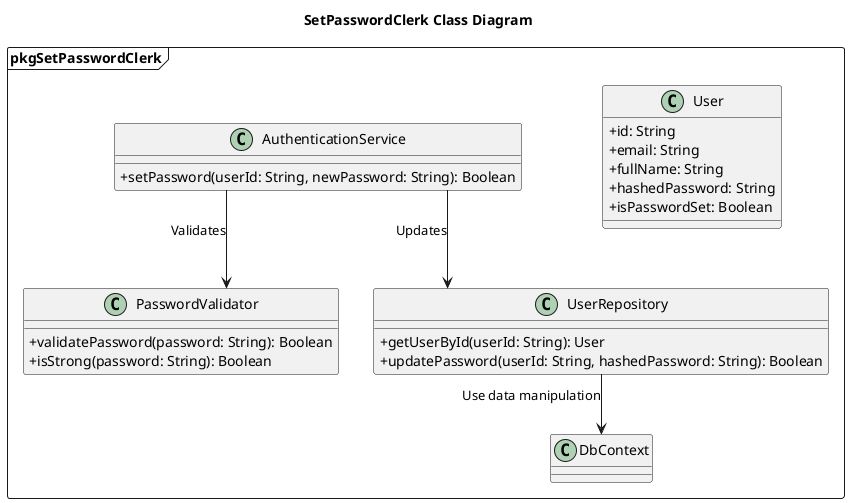 @startuml SetPasswordClerk
skinparam classAttributeIconSize 0
skinparam linetype ortho
Title SetPasswordClerk Class Diagram

package pkgSetPasswordClerk <<Frame>> {
    class User {
        + id: String
        + email: String
        + fullName: String
        + hashedPassword: String
        + isPasswordSet: Boolean
    }

    ' Authentication Service
    class AuthenticationService {
        + setPassword(userId: String, newPassword: String): Boolean
    }

    ' Password Validator class
    class PasswordValidator {
        + validatePassword(password: String): Boolean
        + isStrong(password: String): Boolean
    }

    ' User Repository class
    class UserRepository {
        + getUserById(userId: String): User
        + updatePassword(userId: String, hashedPassword: String): Boolean
    }
    class DbContext{
        

    }

    ' Relationships
    AuthenticationService --> UserRepository : Updates
    AuthenticationService --> PasswordValidator : Validates
    UserRepository -->  DbContext : Use data manipulation
}
@enduml
